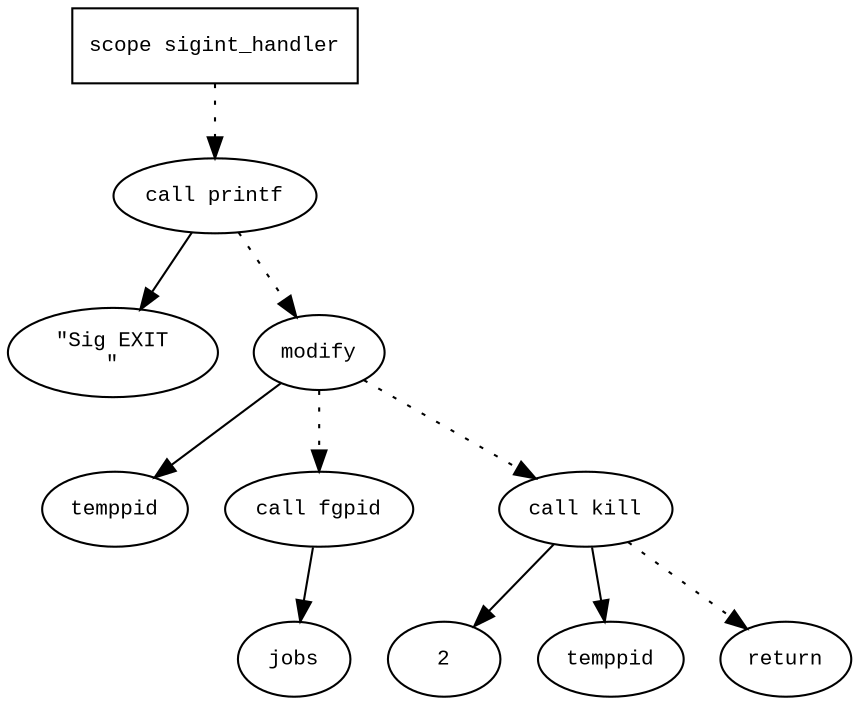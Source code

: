 digraph AST {
  graph [fontname="Times New Roman",fontsize=10];
  node  [fontname="Courier New",fontsize=10];
  edge  [fontname="Times New Roman",fontsize=10];

  node1 [label="scope sigint_handler",shape=box];
  node2 [label="call printf",shape=ellipse];
  node3 [label="\"Sig EXIT
\"",shape=ellipse];
  node2 -> node3;
  node1 -> node2 [style=dotted];
  node4 [label="modify",shape=ellipse];
  node5 [label="temppid",shape=ellipse];
  node4 -> node5;
  node6 [label="call fgpid",shape=ellipse];
  node7 [label="jobs",shape=ellipse];
  node6 -> node7;
  node4 -> node6 [style=dotted];
  node2 -> node4 [style=dotted];
  node8 [label="call kill",shape=ellipse];
  node9 [label="2",shape=ellipse];
  node8 -> node9;
  node10 [label="temppid",shape=ellipse];
  node8 -> node10;
  node4 -> node8 [style=dotted];
  node11 [label="return",shape=ellipse];
  node8 -> node11 [style=dotted];
} 